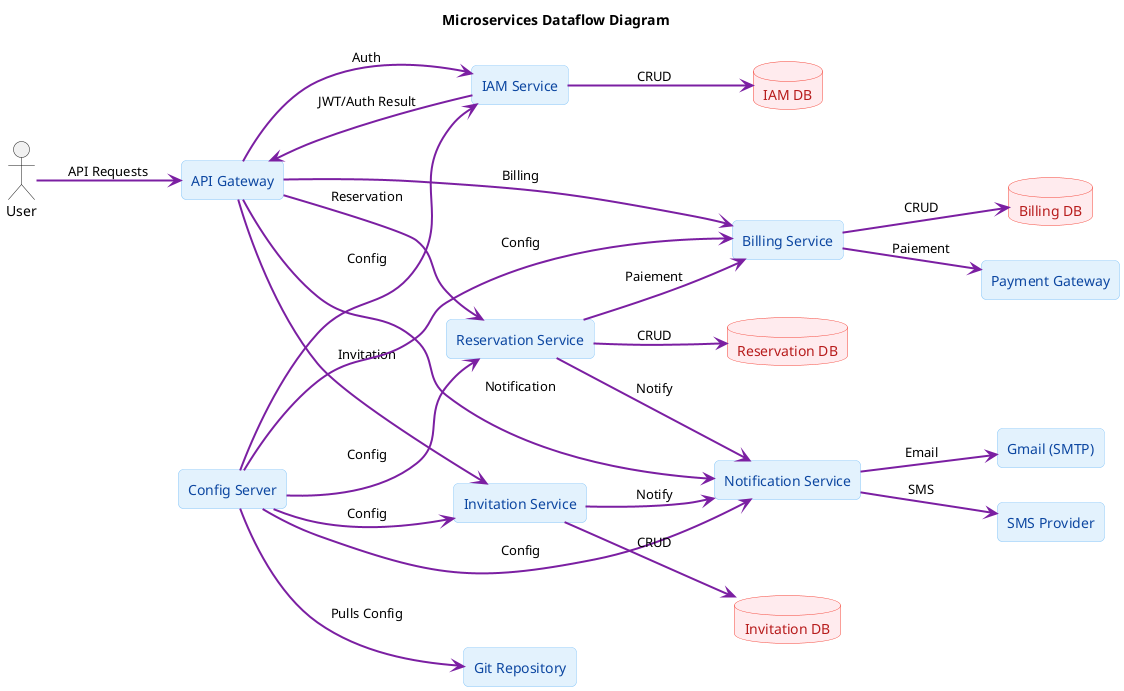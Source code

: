 @startuml
left to right direction
title Microservices Dataflow Diagram

skinparam rectangle {
  BackgroundColor #E3F2FD
  BorderColor #90CAF9
  FontColor #0D47A1
  RoundCorner 10
}

skinparam database {
  BackgroundColor #FFEBEE
  BorderColor #F44336
  FontColor #B71C1C
  RoundCorner 10
}

skinparam arrow {
  Color #7B1FA2
  Thickness 2
  linetype ortho
}

actor User as user

' Entrée
rectangle "API Gateway" as gateway

' Orchestration/config
rectangle "Config Server" as configserver

' Services métiers (alignés verticalement)
rectangle "IAM Service" as iam
rectangle "Reservation Service" as reservation
rectangle "Invitation Service" as invitation
rectangle "Notification Service" as notification
rectangle "Billing Service" as billing

' Bases de données & externes
database "IAM DB" as iamdb
database "Reservation DB" as reservationdb
database "Invitation DB" as invitationdb
database "Billing DB" as billingdb

rectangle "Gmail (SMTP)" as emailProvider
rectangle "SMS Provider" as smsProvider
rectangle "Payment Gateway" as paymentGateway
rectangle "Git Repository" as gitRepo

' --- Flux principal simplifié ---
user --> gateway : API Requests

gateway --> iam : Auth
gateway --> reservation : Reservation
gateway --> invitation : Invitation
gateway --> notification : Notification
gateway --> billing : Billing

iam --> gateway : JWT/Auth Result

' --- Config Server fournit la config à chaque microservice ---
configserver --> gitRepo : Pulls Config
configserver --> iam : Config
configserver --> reservation : Config
configserver --> invitation : Config
configserver --> notification : Config
configserver --> billing : Config

' --- Métiers et persistance ---
iam --> iamdb : CRUD
reservation --> reservationdb : CRUD
invitation --> invitationdb : CRUD
billing --> billingdb : CRUD

' --- Notifications & Paiements ---
reservation --> notification : Notify
reservation --> billing : Paiement
invitation --> notification : Notify

notification --> emailProvider : Email
notification --> smsProvider : SMS

billing --> paymentGateway : Paiement

@enduml
